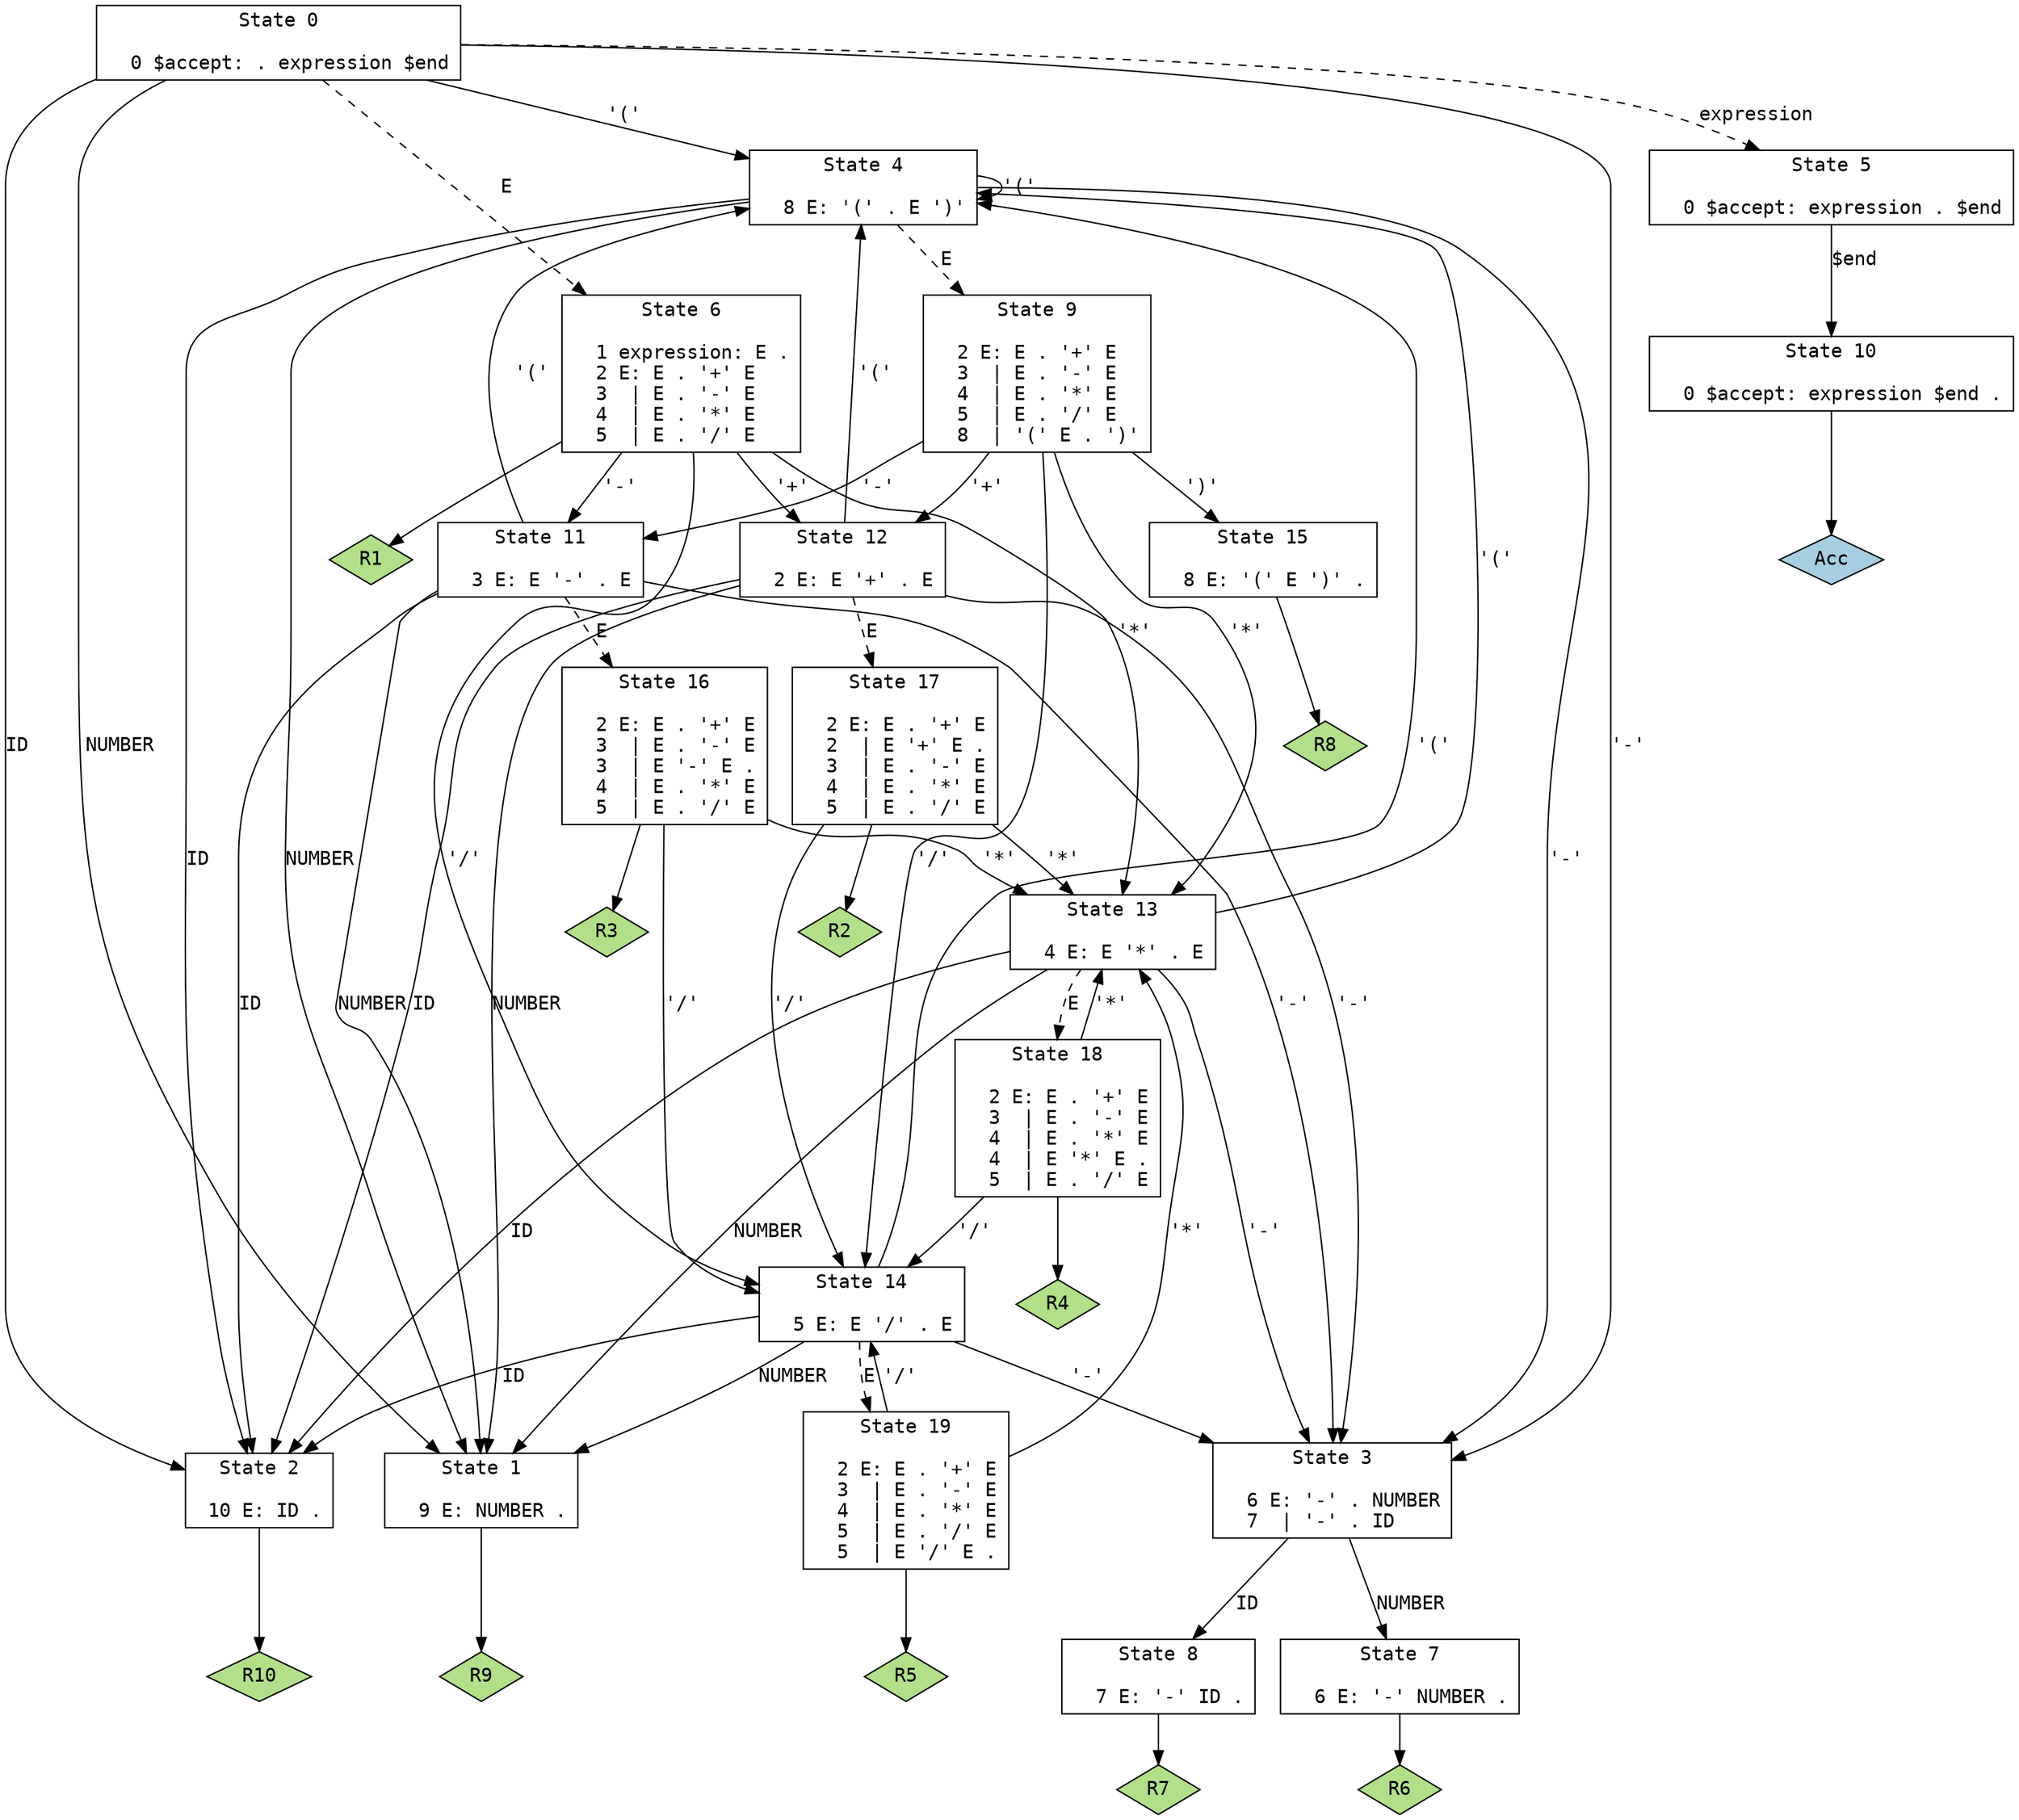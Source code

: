 // Generated by GNU Bison 3.5.1.
// Report bugs to <bug-bison@gnu.org>.
// Home page: <https://www.gnu.org/software/bison/>.

digraph "main.yacc"
{
  node [fontname = courier, shape = box, colorscheme = paired6]
  edge [fontname = courier]

  0 [label="State 0\n\l  0 $accept: . expression $end\l"]
  0 -> 1 [style=solid label="NUMBER"]
  0 -> 2 [style=solid label="ID"]
  0 -> 3 [style=solid label="'-'"]
  0 -> 4 [style=solid label="'('"]
  0 -> 5 [style=dashed label="expression"]
  0 -> 6 [style=dashed label="E"]
  1 [label="State 1\n\l  9 E: NUMBER .\l"]
  1 -> "1R9" [style=solid]
 "1R9" [label="R9", fillcolor=3, shape=diamond, style=filled]
  2 [label="State 2\n\l 10 E: ID .\l"]
  2 -> "2R10" [style=solid]
 "2R10" [label="R10", fillcolor=3, shape=diamond, style=filled]
  3 [label="State 3\n\l  6 E: '-' . NUMBER\l  7  | '-' . ID\l"]
  3 -> 7 [style=solid label="NUMBER"]
  3 -> 8 [style=solid label="ID"]
  4 [label="State 4\n\l  8 E: '(' . E ')'\l"]
  4 -> 1 [style=solid label="NUMBER"]
  4 -> 2 [style=solid label="ID"]
  4 -> 3 [style=solid label="'-'"]
  4 -> 4 [style=solid label="'('"]
  4 -> 9 [style=dashed label="E"]
  5 [label="State 5\n\l  0 $accept: expression . $end\l"]
  5 -> 10 [style=solid label="$end"]
  6 [label="State 6\n\l  1 expression: E .\l  2 E: E . '+' E\l  3  | E . '-' E\l  4  | E . '*' E\l  5  | E . '/' E\l"]
  6 -> 11 [style=solid label="'-'"]
  6 -> 12 [style=solid label="'+'"]
  6 -> 13 [style=solid label="'*'"]
  6 -> 14 [style=solid label="'/'"]
  6 -> "6R1" [style=solid]
 "6R1" [label="R1", fillcolor=3, shape=diamond, style=filled]
  7 [label="State 7\n\l  6 E: '-' NUMBER .\l"]
  7 -> "7R6" [style=solid]
 "7R6" [label="R6", fillcolor=3, shape=diamond, style=filled]
  8 [label="State 8\n\l  7 E: '-' ID .\l"]
  8 -> "8R7" [style=solid]
 "8R7" [label="R7", fillcolor=3, shape=diamond, style=filled]
  9 [label="State 9\n\l  2 E: E . '+' E\l  3  | E . '-' E\l  4  | E . '*' E\l  5  | E . '/' E\l  8  | '(' E . ')'\l"]
  9 -> 11 [style=solid label="'-'"]
  9 -> 12 [style=solid label="'+'"]
  9 -> 13 [style=solid label="'*'"]
  9 -> 14 [style=solid label="'/'"]
  9 -> 15 [style=solid label="')'"]
  10 [label="State 10\n\l  0 $accept: expression $end .\l"]
  10 -> "10R0" [style=solid]
 "10R0" [label="Acc", fillcolor=1, shape=diamond, style=filled]
  11 [label="State 11\n\l  3 E: E '-' . E\l"]
  11 -> 1 [style=solid label="NUMBER"]
  11 -> 2 [style=solid label="ID"]
  11 -> 3 [style=solid label="'-'"]
  11 -> 4 [style=solid label="'('"]
  11 -> 16 [style=dashed label="E"]
  12 [label="State 12\n\l  2 E: E '+' . E\l"]
  12 -> 1 [style=solid label="NUMBER"]
  12 -> 2 [style=solid label="ID"]
  12 -> 3 [style=solid label="'-'"]
  12 -> 4 [style=solid label="'('"]
  12 -> 17 [style=dashed label="E"]
  13 [label="State 13\n\l  4 E: E '*' . E\l"]
  13 -> 1 [style=solid label="NUMBER"]
  13 -> 2 [style=solid label="ID"]
  13 -> 3 [style=solid label="'-'"]
  13 -> 4 [style=solid label="'('"]
  13 -> 18 [style=dashed label="E"]
  14 [label="State 14\n\l  5 E: E '/' . E\l"]
  14 -> 1 [style=solid label="NUMBER"]
  14 -> 2 [style=solid label="ID"]
  14 -> 3 [style=solid label="'-'"]
  14 -> 4 [style=solid label="'('"]
  14 -> 19 [style=dashed label="E"]
  15 [label="State 15\n\l  8 E: '(' E ')' .\l"]
  15 -> "15R8" [style=solid]
 "15R8" [label="R8", fillcolor=3, shape=diamond, style=filled]
  16 [label="State 16\n\l  2 E: E . '+' E\l  3  | E . '-' E\l  3  | E '-' E .\l  4  | E . '*' E\l  5  | E . '/' E\l"]
  16 -> 13 [style=solid label="'*'"]
  16 -> 14 [style=solid label="'/'"]
  16 -> "16R3" [style=solid]
 "16R3" [label="R3", fillcolor=3, shape=diamond, style=filled]
  17 [label="State 17\n\l  2 E: E . '+' E\l  2  | E '+' E .\l  3  | E . '-' E\l  4  | E . '*' E\l  5  | E . '/' E\l"]
  17 -> 13 [style=solid label="'*'"]
  17 -> 14 [style=solid label="'/'"]
  17 -> "17R2" [style=solid]
 "17R2" [label="R2", fillcolor=3, shape=diamond, style=filled]
  18 [label="State 18\n\l  2 E: E . '+' E\l  3  | E . '-' E\l  4  | E . '*' E\l  4  | E '*' E .\l  5  | E . '/' E\l"]
  18 -> 13 [style=solid label="'*'"]
  18 -> 14 [style=solid label="'/'"]
  18 -> "18R4" [style=solid]
 "18R4" [label="R4", fillcolor=3, shape=diamond, style=filled]
  19 [label="State 19\n\l  2 E: E . '+' E\l  3  | E . '-' E\l  4  | E . '*' E\l  5  | E . '/' E\l  5  | E '/' E .\l"]
  19 -> 13 [style=solid label="'*'"]
  19 -> 14 [style=solid label="'/'"]
  19 -> "19R5" [style=solid]
 "19R5" [label="R5", fillcolor=3, shape=diamond, style=filled]
}
